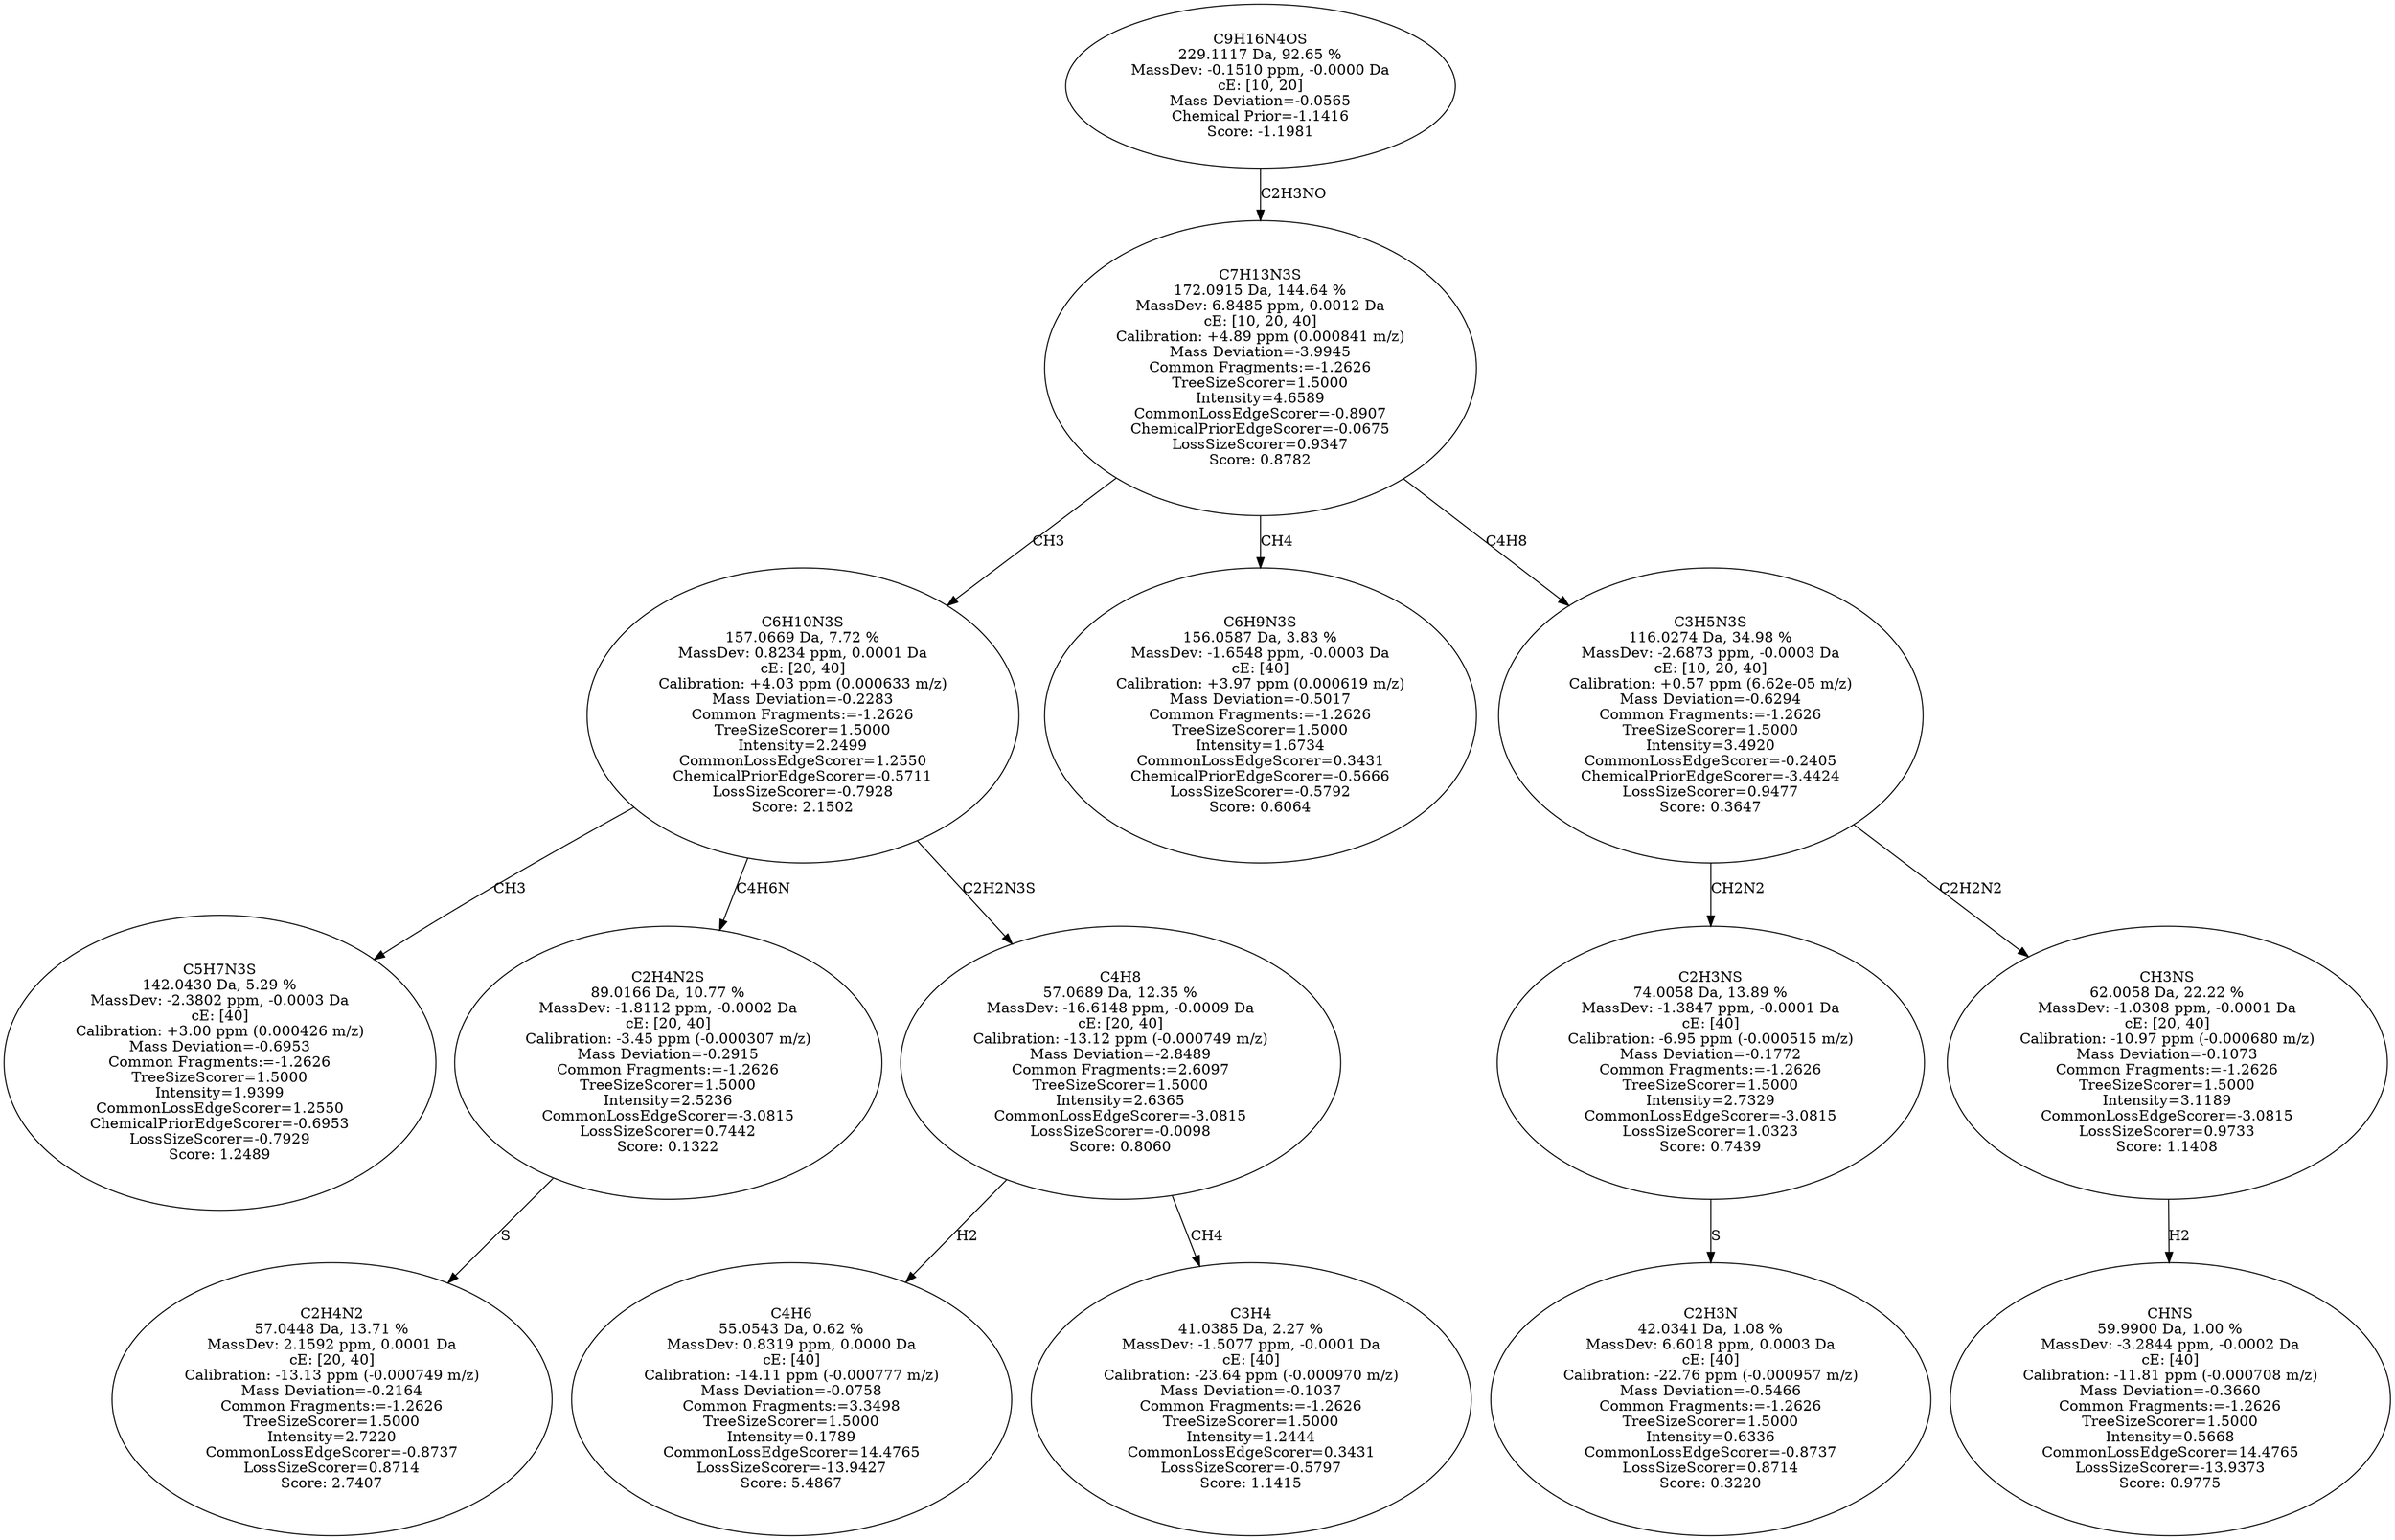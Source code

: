 strict digraph {
v1 [label="C5H7N3S\n142.0430 Da, 5.29 %\nMassDev: -2.3802 ppm, -0.0003 Da\ncE: [40]\nCalibration: +3.00 ppm (0.000426 m/z)\nMass Deviation=-0.6953\nCommon Fragments:=-1.2626\nTreeSizeScorer=1.5000\nIntensity=1.9399\nCommonLossEdgeScorer=1.2550\nChemicalPriorEdgeScorer=-0.6953\nLossSizeScorer=-0.7929\nScore: 1.2489"];
v2 [label="C2H4N2\n57.0448 Da, 13.71 %\nMassDev: 2.1592 ppm, 0.0001 Da\ncE: [20, 40]\nCalibration: -13.13 ppm (-0.000749 m/z)\nMass Deviation=-0.2164\nCommon Fragments:=-1.2626\nTreeSizeScorer=1.5000\nIntensity=2.7220\nCommonLossEdgeScorer=-0.8737\nLossSizeScorer=0.8714\nScore: 2.7407"];
v3 [label="C2H4N2S\n89.0166 Da, 10.77 %\nMassDev: -1.8112 ppm, -0.0002 Da\ncE: [20, 40]\nCalibration: -3.45 ppm (-0.000307 m/z)\nMass Deviation=-0.2915\nCommon Fragments:=-1.2626\nTreeSizeScorer=1.5000\nIntensity=2.5236\nCommonLossEdgeScorer=-3.0815\nLossSizeScorer=0.7442\nScore: 0.1322"];
v4 [label="C4H6\n55.0543 Da, 0.62 %\nMassDev: 0.8319 ppm, 0.0000 Da\ncE: [40]\nCalibration: -14.11 ppm (-0.000777 m/z)\nMass Deviation=-0.0758\nCommon Fragments:=3.3498\nTreeSizeScorer=1.5000\nIntensity=0.1789\nCommonLossEdgeScorer=14.4765\nLossSizeScorer=-13.9427\nScore: 5.4867"];
v5 [label="C3H4\n41.0385 Da, 2.27 %\nMassDev: -1.5077 ppm, -0.0001 Da\ncE: [40]\nCalibration: -23.64 ppm (-0.000970 m/z)\nMass Deviation=-0.1037\nCommon Fragments:=-1.2626\nTreeSizeScorer=1.5000\nIntensity=1.2444\nCommonLossEdgeScorer=0.3431\nLossSizeScorer=-0.5797\nScore: 1.1415"];
v6 [label="C4H8\n57.0689 Da, 12.35 %\nMassDev: -16.6148 ppm, -0.0009 Da\ncE: [20, 40]\nCalibration: -13.12 ppm (-0.000749 m/z)\nMass Deviation=-2.8489\nCommon Fragments:=2.6097\nTreeSizeScorer=1.5000\nIntensity=2.6365\nCommonLossEdgeScorer=-3.0815\nLossSizeScorer=-0.0098\nScore: 0.8060"];
v7 [label="C6H10N3S\n157.0669 Da, 7.72 %\nMassDev: 0.8234 ppm, 0.0001 Da\ncE: [20, 40]\nCalibration: +4.03 ppm (0.000633 m/z)\nMass Deviation=-0.2283\nCommon Fragments:=-1.2626\nTreeSizeScorer=1.5000\nIntensity=2.2499\nCommonLossEdgeScorer=1.2550\nChemicalPriorEdgeScorer=-0.5711\nLossSizeScorer=-0.7928\nScore: 2.1502"];
v8 [label="C6H9N3S\n156.0587 Da, 3.83 %\nMassDev: -1.6548 ppm, -0.0003 Da\ncE: [40]\nCalibration: +3.97 ppm (0.000619 m/z)\nMass Deviation=-0.5017\nCommon Fragments:=-1.2626\nTreeSizeScorer=1.5000\nIntensity=1.6734\nCommonLossEdgeScorer=0.3431\nChemicalPriorEdgeScorer=-0.5666\nLossSizeScorer=-0.5792\nScore: 0.6064"];
v9 [label="C2H3N\n42.0341 Da, 1.08 %\nMassDev: 6.6018 ppm, 0.0003 Da\ncE: [40]\nCalibration: -22.76 ppm (-0.000957 m/z)\nMass Deviation=-0.5466\nCommon Fragments:=-1.2626\nTreeSizeScorer=1.5000\nIntensity=0.6336\nCommonLossEdgeScorer=-0.8737\nLossSizeScorer=0.8714\nScore: 0.3220"];
v10 [label="C2H3NS\n74.0058 Da, 13.89 %\nMassDev: -1.3847 ppm, -0.0001 Da\ncE: [40]\nCalibration: -6.95 ppm (-0.000515 m/z)\nMass Deviation=-0.1772\nCommon Fragments:=-1.2626\nTreeSizeScorer=1.5000\nIntensity=2.7329\nCommonLossEdgeScorer=-3.0815\nLossSizeScorer=1.0323\nScore: 0.7439"];
v11 [label="CHNS\n59.9900 Da, 1.00 %\nMassDev: -3.2844 ppm, -0.0002 Da\ncE: [40]\nCalibration: -11.81 ppm (-0.000708 m/z)\nMass Deviation=-0.3660\nCommon Fragments:=-1.2626\nTreeSizeScorer=1.5000\nIntensity=0.5668\nCommonLossEdgeScorer=14.4765\nLossSizeScorer=-13.9373\nScore: 0.9775"];
v12 [label="CH3NS\n62.0058 Da, 22.22 %\nMassDev: -1.0308 ppm, -0.0001 Da\ncE: [20, 40]\nCalibration: -10.97 ppm (-0.000680 m/z)\nMass Deviation=-0.1073\nCommon Fragments:=-1.2626\nTreeSizeScorer=1.5000\nIntensity=3.1189\nCommonLossEdgeScorer=-3.0815\nLossSizeScorer=0.9733\nScore: 1.1408"];
v13 [label="C3H5N3S\n116.0274 Da, 34.98 %\nMassDev: -2.6873 ppm, -0.0003 Da\ncE: [10, 20, 40]\nCalibration: +0.57 ppm (6.62e-05 m/z)\nMass Deviation=-0.6294\nCommon Fragments:=-1.2626\nTreeSizeScorer=1.5000\nIntensity=3.4920\nCommonLossEdgeScorer=-0.2405\nChemicalPriorEdgeScorer=-3.4424\nLossSizeScorer=0.9477\nScore: 0.3647"];
v14 [label="C7H13N3S\n172.0915 Da, 144.64 %\nMassDev: 6.8485 ppm, 0.0012 Da\ncE: [10, 20, 40]\nCalibration: +4.89 ppm (0.000841 m/z)\nMass Deviation=-3.9945\nCommon Fragments:=-1.2626\nTreeSizeScorer=1.5000\nIntensity=4.6589\nCommonLossEdgeScorer=-0.8907\nChemicalPriorEdgeScorer=-0.0675\nLossSizeScorer=0.9347\nScore: 0.8782"];
v15 [label="C9H16N4OS\n229.1117 Da, 92.65 %\nMassDev: -0.1510 ppm, -0.0000 Da\ncE: [10, 20]\nMass Deviation=-0.0565\nChemical Prior=-1.1416\nScore: -1.1981"];
v7 -> v1 [label="CH3"];
v3 -> v2 [label="S"];
v7 -> v3 [label="C4H6N"];
v6 -> v4 [label="H2"];
v6 -> v5 [label="CH4"];
v7 -> v6 [label="C2H2N3S"];
v14 -> v7 [label="CH3"];
v14 -> v8 [label="CH4"];
v10 -> v9 [label="S"];
v13 -> v10 [label="CH2N2"];
v12 -> v11 [label="H2"];
v13 -> v12 [label="C2H2N2"];
v14 -> v13 [label="C4H8"];
v15 -> v14 [label="C2H3NO"];
}